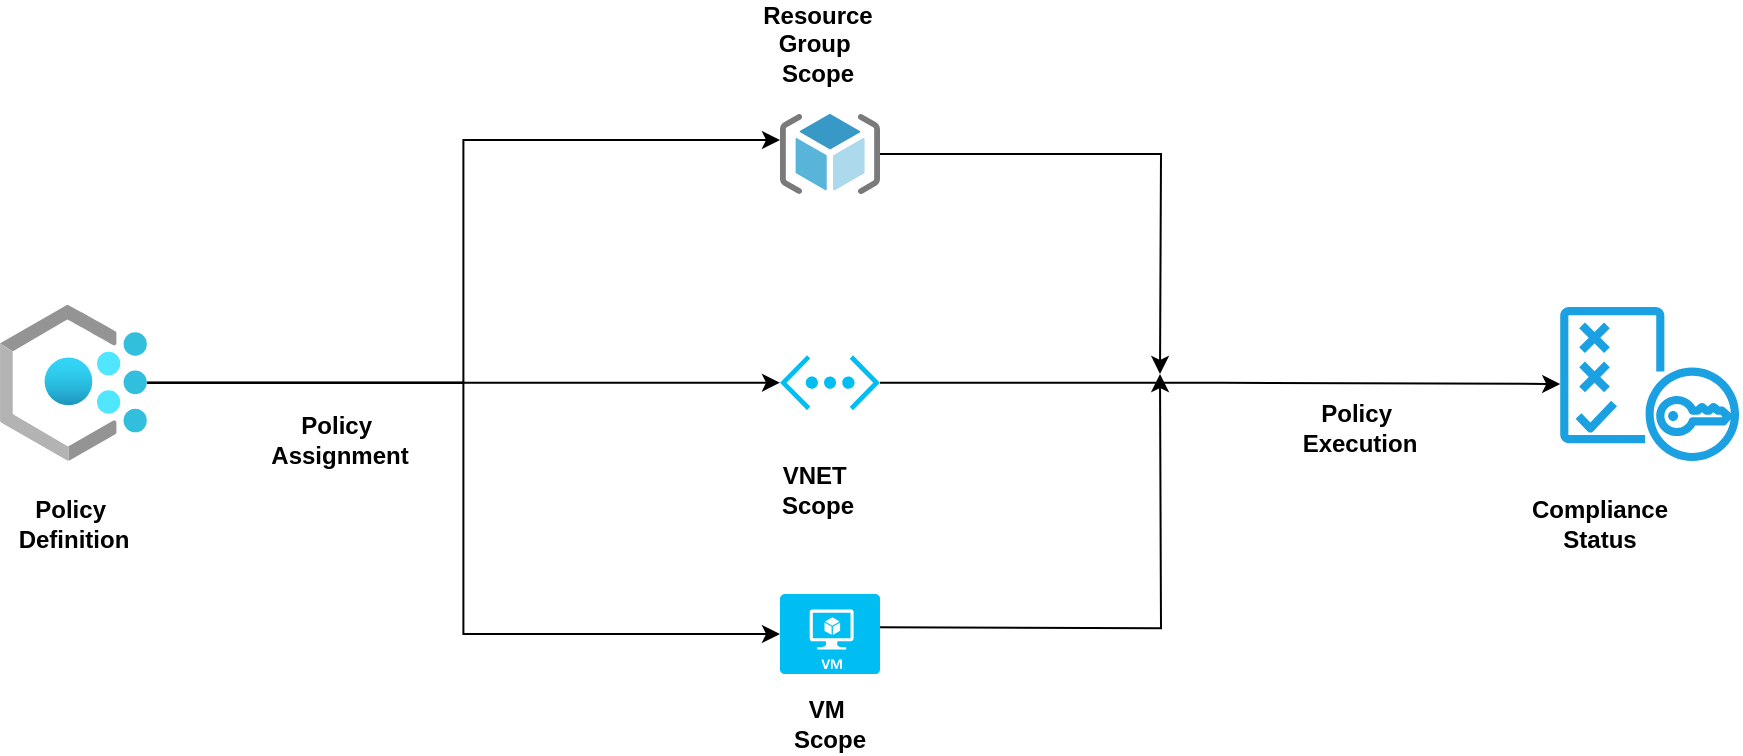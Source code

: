 <mxfile version="16.2.7" type="github">
  <diagram id="HwOW0IY3nfPz7CKUK-Qy" name="Page-1">
    <mxGraphModel dx="1677" dy="442" grid="1" gridSize="10" guides="1" tooltips="1" connect="1" arrows="1" fold="1" page="1" pageScale="1" pageWidth="827" pageHeight="1169" math="0" shadow="0">
      <root>
        <mxCell id="0" />
        <mxCell id="1" parent="0" />
        <mxCell id="eoRBy-jF5I2Ghu_MHLz--13" style="edgeStyle=orthogonalEdgeStyle;rounded=0;orthogonalLoop=1;jettySize=auto;html=1;entryX=0;entryY=0.325;entryDx=0;entryDy=0;entryPerimeter=0;" edge="1" parent="1" source="eoRBy-jF5I2Ghu_MHLz--1" target="eoRBy-jF5I2Ghu_MHLz--3">
          <mxGeometry relative="1" as="geometry" />
        </mxCell>
        <mxCell id="eoRBy-jF5I2Ghu_MHLz--28" style="edgeStyle=orthogonalEdgeStyle;rounded=0;orthogonalLoop=1;jettySize=auto;html=1;entryX=0;entryY=0.5;entryDx=0;entryDy=0;entryPerimeter=0;" edge="1" parent="1" source="eoRBy-jF5I2Ghu_MHLz--1" target="eoRBy-jF5I2Ghu_MHLz--24">
          <mxGeometry relative="1" as="geometry" />
        </mxCell>
        <mxCell id="eoRBy-jF5I2Ghu_MHLz--30" style="edgeStyle=orthogonalEdgeStyle;rounded=0;orthogonalLoop=1;jettySize=auto;html=1;entryX=0;entryY=0.5;entryDx=0;entryDy=0;entryPerimeter=0;" edge="1" parent="1" source="eoRBy-jF5I2Ghu_MHLz--1" target="eoRBy-jF5I2Ghu_MHLz--25">
          <mxGeometry relative="1" as="geometry" />
        </mxCell>
        <mxCell id="eoRBy-jF5I2Ghu_MHLz--1" value="" style="aspect=fixed;html=1;points=[];align=center;image;fontSize=12;image=img/lib/azure2/management_governance/Policy.svg;" vertex="1" parent="1">
          <mxGeometry x="-20" y="175.18" width="73.44" height="78.33" as="geometry" />
        </mxCell>
        <mxCell id="eoRBy-jF5I2Ghu_MHLz--32" style="edgeStyle=orthogonalEdgeStyle;rounded=0;orthogonalLoop=1;jettySize=auto;html=1;" edge="1" parent="1" source="eoRBy-jF5I2Ghu_MHLz--3">
          <mxGeometry relative="1" as="geometry">
            <mxPoint x="560" y="210" as="targetPoint" />
          </mxGeometry>
        </mxCell>
        <mxCell id="eoRBy-jF5I2Ghu_MHLz--3" value="" style="sketch=0;aspect=fixed;html=1;points=[];align=center;image;fontSize=12;image=img/lib/mscae/ResourceGroup.svg;" vertex="1" parent="1">
          <mxGeometry x="370" y="80" width="50" height="40" as="geometry" />
        </mxCell>
        <mxCell id="eoRBy-jF5I2Ghu_MHLz--6" value="" style="sketch=0;outlineConnect=0;fillColor=#1ba1e2;strokeColor=#006EAF;dashed=0;verticalLabelPosition=bottom;verticalAlign=top;align=center;html=1;fontSize=12;fontStyle=0;aspect=fixed;pointerEvents=1;shape=mxgraph.aws4.policy;fontColor=#ffffff;" vertex="1" parent="1">
          <mxGeometry x="760" y="176.51" width="89.64" height="77" as="geometry" />
        </mxCell>
        <mxCell id="eoRBy-jF5I2Ghu_MHLz--17" style="edgeStyle=orthogonalEdgeStyle;rounded=0;orthogonalLoop=1;jettySize=auto;html=1;" edge="1" parent="1">
          <mxGeometry relative="1" as="geometry">
            <mxPoint x="560" y="210" as="targetPoint" />
            <mxPoint x="418.5" y="336.64" as="sourcePoint" />
          </mxGeometry>
        </mxCell>
        <mxCell id="eoRBy-jF5I2Ghu_MHLz--18" value="&lt;b&gt;Policy&amp;nbsp;&lt;br&gt;Definition&lt;/b&gt;" style="text;html=1;strokeColor=none;fillColor=none;align=center;verticalAlign=middle;whiteSpace=wrap;rounded=0;" vertex="1" parent="1">
          <mxGeometry x="-13.28" y="270" width="60" height="30" as="geometry" />
        </mxCell>
        <mxCell id="eoRBy-jF5I2Ghu_MHLz--19" value="&lt;b&gt;Policy&amp;nbsp;&lt;br&gt;Assignment&lt;/b&gt;" style="text;html=1;strokeColor=none;fillColor=none;align=center;verticalAlign=middle;whiteSpace=wrap;rounded=0;" vertex="1" parent="1">
          <mxGeometry x="120" y="228.09" width="60" height="30" as="geometry" />
        </mxCell>
        <mxCell id="eoRBy-jF5I2Ghu_MHLz--22" value="&lt;b&gt;Resource Group&amp;nbsp;&lt;br&gt;Scope&lt;/b&gt;" style="text;html=1;strokeColor=none;fillColor=none;align=center;verticalAlign=middle;whiteSpace=wrap;rounded=0;" vertex="1" parent="1">
          <mxGeometry x="358.5" y="30" width="60" height="30" as="geometry" />
        </mxCell>
        <mxCell id="eoRBy-jF5I2Ghu_MHLz--31" style="edgeStyle=orthogonalEdgeStyle;rounded=0;orthogonalLoop=1;jettySize=auto;html=1;" edge="1" parent="1" source="eoRBy-jF5I2Ghu_MHLz--24" target="eoRBy-jF5I2Ghu_MHLz--6">
          <mxGeometry relative="1" as="geometry" />
        </mxCell>
        <mxCell id="eoRBy-jF5I2Ghu_MHLz--24" value="" style="verticalLabelPosition=bottom;html=1;verticalAlign=top;align=center;strokeColor=none;fillColor=#00BEF2;shape=mxgraph.azure.virtual_network;pointerEvents=1;" vertex="1" parent="1">
          <mxGeometry x="370" y="200.59" width="50" height="27.5" as="geometry" />
        </mxCell>
        <mxCell id="eoRBy-jF5I2Ghu_MHLz--25" value="" style="verticalLabelPosition=bottom;html=1;verticalAlign=top;align=center;strokeColor=none;fillColor=#00BEF2;shape=mxgraph.azure.virtual_machine;" vertex="1" parent="1">
          <mxGeometry x="370" y="320" width="50" height="40" as="geometry" />
        </mxCell>
        <mxCell id="eoRBy-jF5I2Ghu_MHLz--26" value="&lt;b&gt;VM&amp;nbsp;&lt;br&gt;Scope&lt;/b&gt;" style="text;html=1;strokeColor=none;fillColor=none;align=center;verticalAlign=middle;whiteSpace=wrap;rounded=0;" vertex="1" parent="1">
          <mxGeometry x="365" y="370" width="60" height="30" as="geometry" />
        </mxCell>
        <mxCell id="eoRBy-jF5I2Ghu_MHLz--27" value="&lt;b&gt;VNET&amp;nbsp;&lt;br&gt;Scope&lt;/b&gt;" style="text;html=1;strokeColor=none;fillColor=none;align=center;verticalAlign=middle;whiteSpace=wrap;rounded=0;" vertex="1" parent="1">
          <mxGeometry x="358.5" y="252.84" width="60" height="30" as="geometry" />
        </mxCell>
        <mxCell id="eoRBy-jF5I2Ghu_MHLz--33" value="&lt;b&gt;Compliance Status&lt;/b&gt;" style="text;html=1;strokeColor=none;fillColor=none;align=center;verticalAlign=middle;whiteSpace=wrap;rounded=0;" vertex="1" parent="1">
          <mxGeometry x="750" y="270" width="60" height="30" as="geometry" />
        </mxCell>
        <mxCell id="eoRBy-jF5I2Ghu_MHLz--34" value="&lt;b&gt;Policy&amp;nbsp;&lt;br&gt;Execution&lt;/b&gt;" style="text;html=1;strokeColor=none;fillColor=none;align=center;verticalAlign=middle;whiteSpace=wrap;rounded=0;" vertex="1" parent="1">
          <mxGeometry x="630" y="221.51" width="60" height="30" as="geometry" />
        </mxCell>
      </root>
    </mxGraphModel>
  </diagram>
</mxfile>
